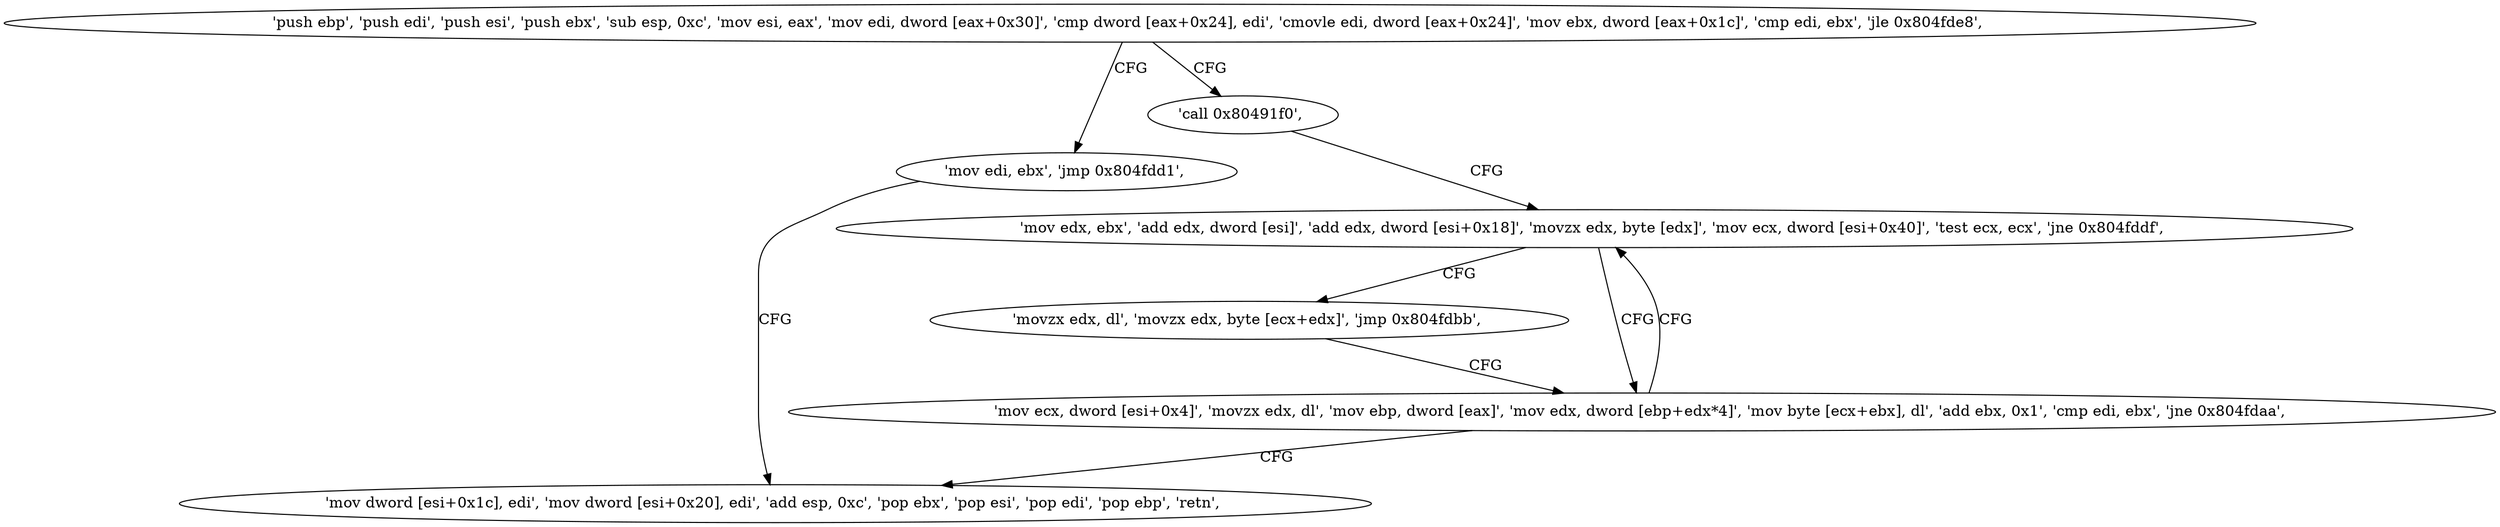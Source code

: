 digraph "func" {
"134544779" [label = "'push ebp', 'push edi', 'push esi', 'push ebx', 'sub esp, 0xc', 'mov esi, eax', 'mov edi, dword [eax+0x30]', 'cmp dword [eax+0x24], edi', 'cmovle edi, dword [eax+0x24]', 'mov ebx, dword [eax+0x1c]', 'cmp edi, ebx', 'jle 0x804fde8', " ]
"134544872" [label = "'mov edi, ebx', 'jmp 0x804fdd1', " ]
"134544805" [label = "'call 0x80491f0', " ]
"134544849" [label = "'mov dword [esi+0x1c], edi', 'mov dword [esi+0x20], edi', 'add esp, 0xc', 'pop ebx', 'pop esi', 'pop edi', 'pop ebp', 'retn', " ]
"134544810" [label = "'mov edx, ebx', 'add edx, dword [esi]', 'add edx, dword [esi+0x18]', 'movzx edx, byte [edx]', 'mov ecx, dword [esi+0x40]', 'test ecx, ecx', 'jne 0x804fddf', " ]
"134544863" [label = "'movzx edx, dl', 'movzx edx, byte [ecx+edx]', 'jmp 0x804fdbb', " ]
"134544827" [label = "'mov ecx, dword [esi+0x4]', 'movzx edx, dl', 'mov ebp, dword [eax]', 'mov edx, dword [ebp+edx*4]', 'mov byte [ecx+ebx], dl', 'add ebx, 0x1', 'cmp edi, ebx', 'jne 0x804fdaa', " ]
"134544779" -> "134544872" [ label = "CFG" ]
"134544779" -> "134544805" [ label = "CFG" ]
"134544872" -> "134544849" [ label = "CFG" ]
"134544805" -> "134544810" [ label = "CFG" ]
"134544810" -> "134544863" [ label = "CFG" ]
"134544810" -> "134544827" [ label = "CFG" ]
"134544863" -> "134544827" [ label = "CFG" ]
"134544827" -> "134544810" [ label = "CFG" ]
"134544827" -> "134544849" [ label = "CFG" ]
}
